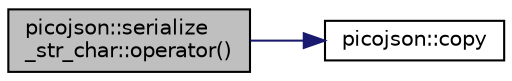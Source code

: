 digraph "picojson::serialize_str_char::operator()"
{
  edge [fontname="Helvetica",fontsize="10",labelfontname="Helvetica",labelfontsize="10"];
  node [fontname="Helvetica",fontsize="10",shape=record];
  rankdir="LR";
  Node0 [label="picojson::serialize\l_str_char::operator()",height=0.2,width=0.4,color="black", fillcolor="grey75", style="filled", fontcolor="black"];
  Node0 -> Node1 [color="midnightblue",fontsize="10",style="solid",fontname="Helvetica"];
  Node1 [label="picojson::copy",height=0.2,width=0.4,color="black", fillcolor="white", style="filled",URL="$namespacepicojson.html#abc2111aa71797805957a4296fdf9c66d"];
}

